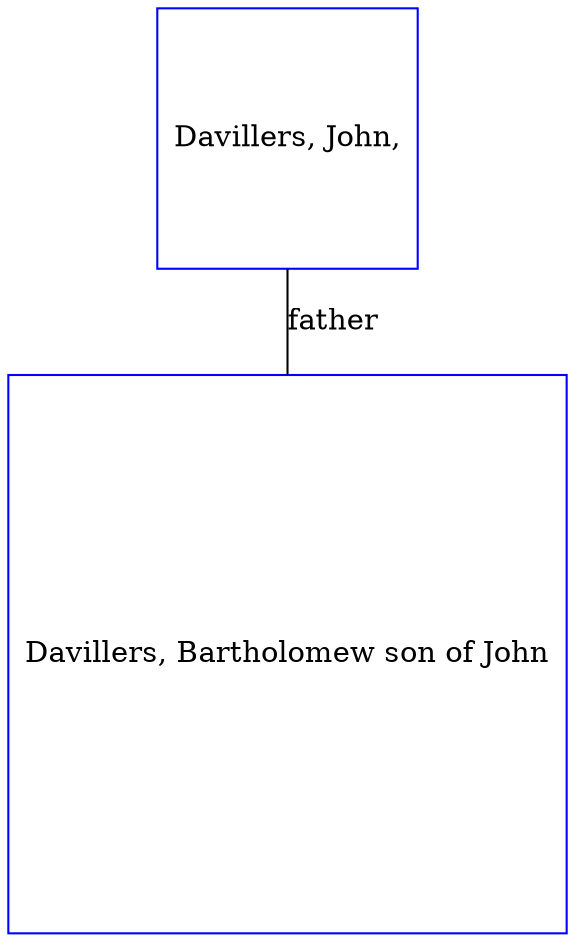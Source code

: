 digraph D {
    edge [dir=none];    node [shape=box];    "008469"   [label="Davillers, Bartholomew son of John", shape=box, regular=1, color="blue"] ;
"008492"   [label="Davillers, John,", shape=box, regular=1, color="blue"] ;
008492->008469 [label="father",arrowsize=0.0]; 
}